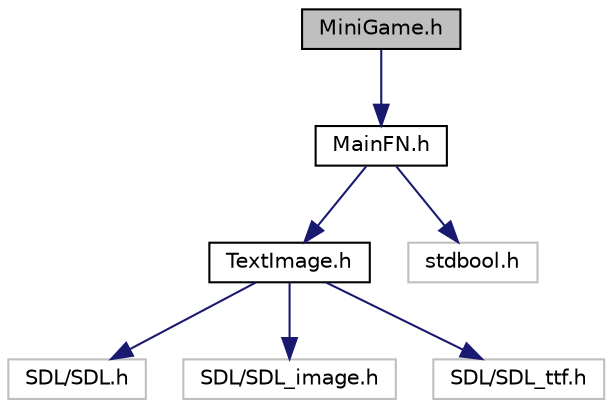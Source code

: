 digraph "MiniGame.h"
{
 // LATEX_PDF_SIZE
  edge [fontname="Helvetica",fontsize="10",labelfontname="Helvetica",labelfontsize="10"];
  node [fontname="Helvetica",fontsize="10",shape=record];
  Node1 [label="MiniGame.h",height=0.2,width=0.4,color="black", fillcolor="grey75", style="filled", fontcolor="black",tooltip="Header File for MiniGame."];
  Node1 -> Node2 [color="midnightblue",fontsize="10",style="solid",fontname="Helvetica"];
  Node2 [label="MainFN.h",height=0.2,width=0.4,color="black", fillcolor="white", style="filled",URL="$MainFN_8h.html",tooltip="Header file for MainFN."];
  Node2 -> Node3 [color="midnightblue",fontsize="10",style="solid",fontname="Helvetica"];
  Node3 [label="TextImage.h",height=0.2,width=0.4,color="black", fillcolor="white", style="filled",URL="$TextImage_8h.html",tooltip="Header File for TextImage."];
  Node3 -> Node4 [color="midnightblue",fontsize="10",style="solid",fontname="Helvetica"];
  Node4 [label="SDL/SDL.h",height=0.2,width=0.4,color="grey75", fillcolor="white", style="filled",tooltip=" "];
  Node3 -> Node5 [color="midnightblue",fontsize="10",style="solid",fontname="Helvetica"];
  Node5 [label="SDL/SDL_image.h",height=0.2,width=0.4,color="grey75", fillcolor="white", style="filled",tooltip=" "];
  Node3 -> Node6 [color="midnightblue",fontsize="10",style="solid",fontname="Helvetica"];
  Node6 [label="SDL/SDL_ttf.h",height=0.2,width=0.4,color="grey75", fillcolor="white", style="filled",tooltip=" "];
  Node2 -> Node7 [color="midnightblue",fontsize="10",style="solid",fontname="Helvetica"];
  Node7 [label="stdbool.h",height=0.2,width=0.4,color="grey75", fillcolor="white", style="filled",tooltip=" "];
}
